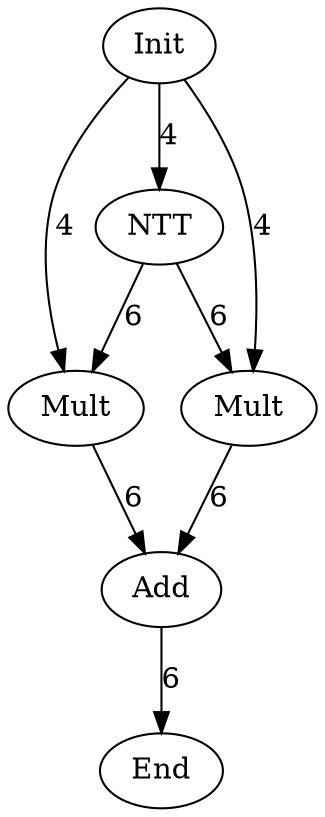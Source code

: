 digraph G {
Init[label="Init"];
End[label="End"];
NTT[label="NTT"];
Mult0[label="Mult"];
Mult1[label="Mult"];
Add[label="Add"];
Init -> NTT[label="4"];
Init -> Mult0[label="4"];
Init -> Mult1[label="4"];
NTT -> Mult0[label="6"];
NTT -> Mult1[label="6"];
Mult0 -> Add[label="6"];
Mult1 -> Add[label="6"];
Add -> End[label="6"];
}